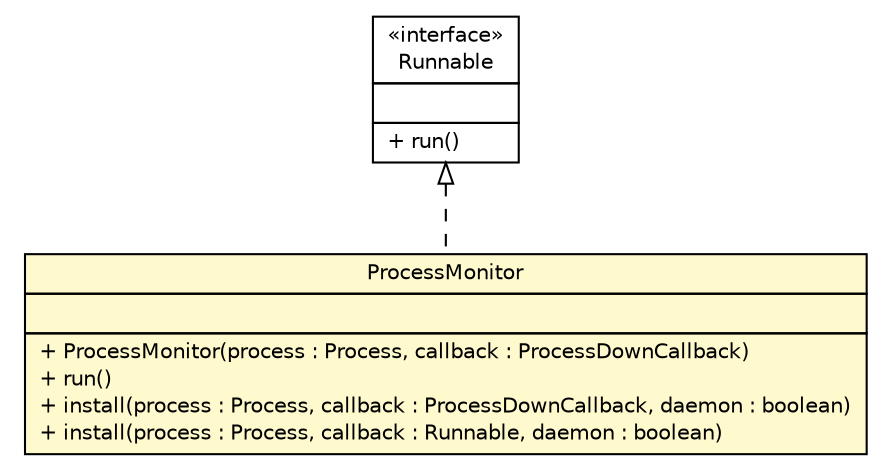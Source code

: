 #!/usr/local/bin/dot
#
# Class diagram 
# Generated by UMLGraph version R5_6 (http://www.umlgraph.org/)
#

digraph G {
	edge [fontname="Helvetica",fontsize=10,labelfontname="Helvetica",labelfontsize=10];
	node [fontname="Helvetica",fontsize=10,shape=plaintext];
	nodesep=0.25;
	ranksep=0.5;
	// sorcer.util.ProcessMonitor
	c346795 [label=<<table title="sorcer.util.ProcessMonitor" border="0" cellborder="1" cellspacing="0" cellpadding="2" port="p" bgcolor="lemonChiffon" href="./ProcessMonitor.html">
		<tr><td><table border="0" cellspacing="0" cellpadding="1">
<tr><td align="center" balign="center"> ProcessMonitor </td></tr>
		</table></td></tr>
		<tr><td><table border="0" cellspacing="0" cellpadding="1">
<tr><td align="left" balign="left">  </td></tr>
		</table></td></tr>
		<tr><td><table border="0" cellspacing="0" cellpadding="1">
<tr><td align="left" balign="left"> + ProcessMonitor(process : Process, callback : ProcessDownCallback) </td></tr>
<tr><td align="left" balign="left"> + run() </td></tr>
<tr><td align="left" balign="left"> + install(process : Process, callback : ProcessDownCallback, daemon : boolean) </td></tr>
<tr><td align="left" balign="left"> + install(process : Process, callback : Runnable, daemon : boolean) </td></tr>
		</table></td></tr>
		</table>>, URL="./ProcessMonitor.html", fontname="Helvetica", fontcolor="black", fontsize=10.0];
	//sorcer.util.ProcessMonitor implements java.lang.Runnable
	c347445:p -> c346795:p [dir=back,arrowtail=empty,style=dashed];
	// java.lang.Runnable
	c347445 [label=<<table title="java.lang.Runnable" border="0" cellborder="1" cellspacing="0" cellpadding="2" port="p" href="http://docs.oracle.com/javase/7/docs/api/java/lang/Runnable.html">
		<tr><td><table border="0" cellspacing="0" cellpadding="1">
<tr><td align="center" balign="center"> &#171;interface&#187; </td></tr>
<tr><td align="center" balign="center"> Runnable </td></tr>
		</table></td></tr>
		<tr><td><table border="0" cellspacing="0" cellpadding="1">
<tr><td align="left" balign="left">  </td></tr>
		</table></td></tr>
		<tr><td><table border="0" cellspacing="0" cellpadding="1">
<tr><td align="left" balign="left"> + run() </td></tr>
		</table></td></tr>
		</table>>, URL="http://docs.oracle.com/javase/7/docs/api/java/lang/Runnable.html", fontname="Helvetica", fontcolor="black", fontsize=10.0];
}

